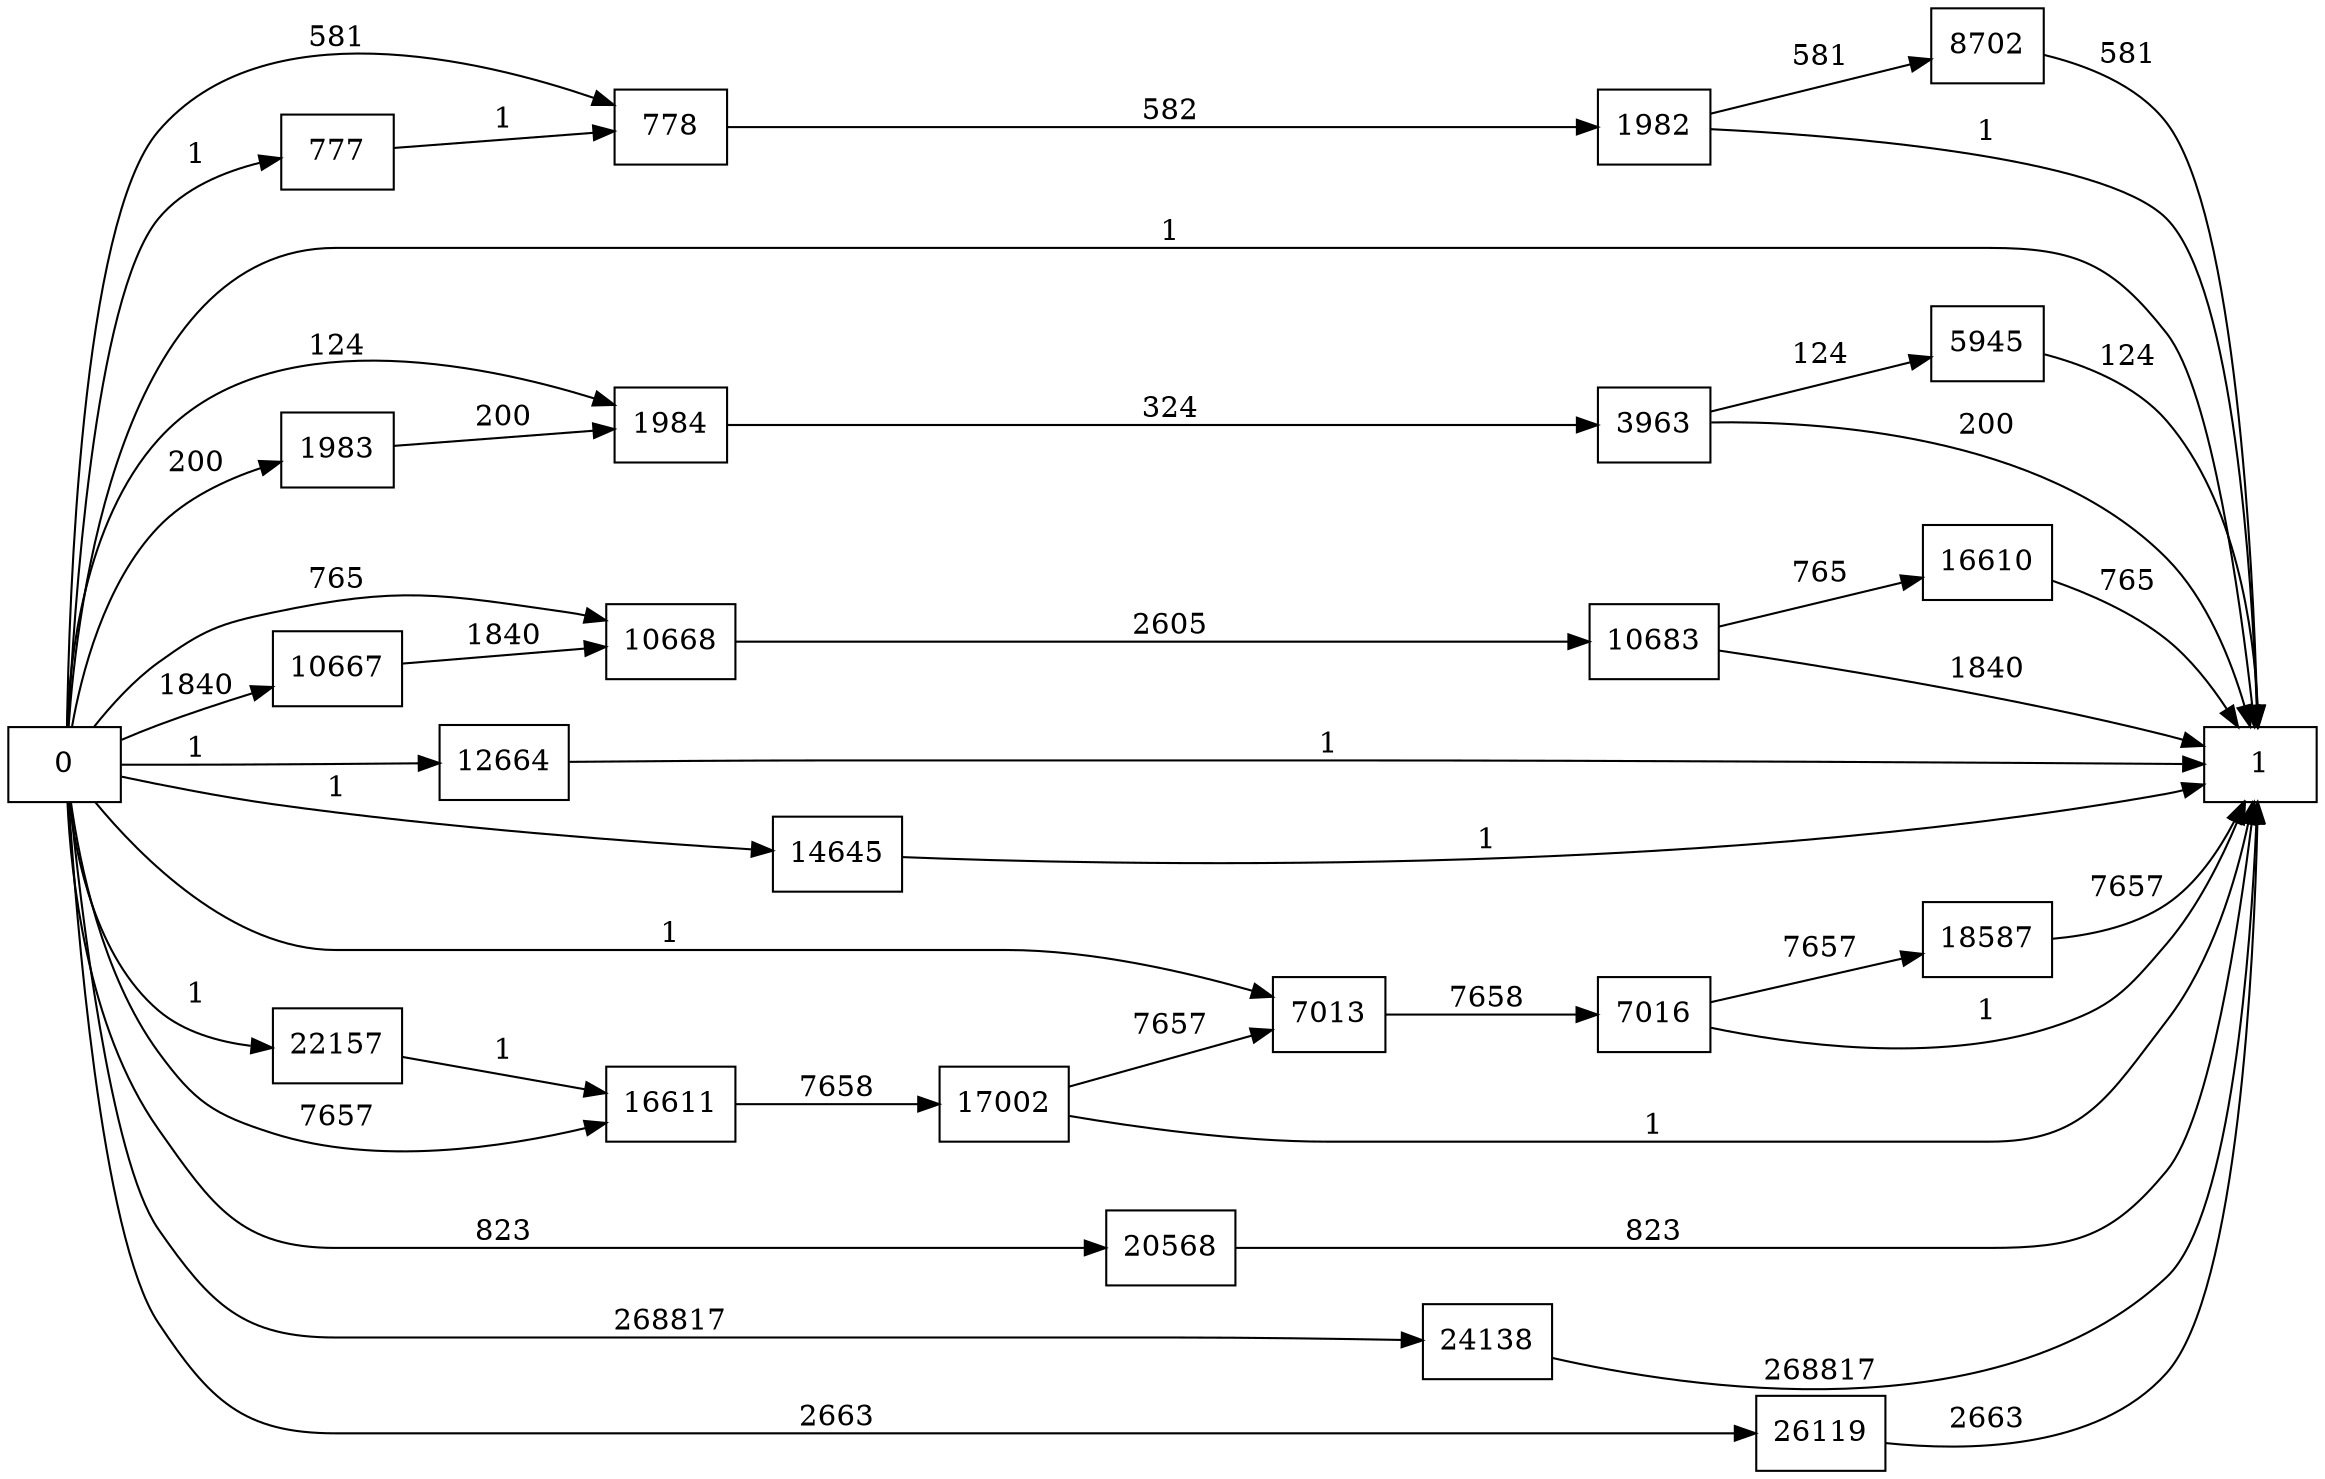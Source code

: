 digraph {
	graph [rankdir=LR]
	node [shape=rectangle]
	777 -> 778 [label=1]
	778 -> 1982 [label=582]
	1982 -> 1 [label=1]
	1982 -> 8702 [label=581]
	1983 -> 1984 [label=200]
	1984 -> 3963 [label=324]
	3963 -> 5945 [label=124]
	3963 -> 1 [label=200]
	5945 -> 1 [label=124]
	7013 -> 7016 [label=7658]
	7016 -> 1 [label=1]
	7016 -> 18587 [label=7657]
	8702 -> 1 [label=581]
	10667 -> 10668 [label=1840]
	10668 -> 10683 [label=2605]
	10683 -> 1 [label=1840]
	10683 -> 16610 [label=765]
	12664 -> 1 [label=1]
	14645 -> 1 [label=1]
	16610 -> 1 [label=765]
	16611 -> 17002 [label=7658]
	17002 -> 1 [label=1]
	17002 -> 7013 [label=7657]
	18587 -> 1 [label=7657]
	20568 -> 1 [label=823]
	22157 -> 16611 [label=1]
	24138 -> 1 [label=268817]
	26119 -> 1 [label=2663]
	0 -> 1983 [label=200]
	0 -> 1984 [label=124]
	0 -> 778 [label=581]
	0 -> 10668 [label=765]
	0 -> 16611 [label=7657]
	0 -> 777 [label=1]
	0 -> 1 [label=1]
	0 -> 7013 [label=1]
	0 -> 10667 [label=1840]
	0 -> 12664 [label=1]
	0 -> 14645 [label=1]
	0 -> 20568 [label=823]
	0 -> 22157 [label=1]
	0 -> 24138 [label=268817]
	0 -> 26119 [label=2663]
}
